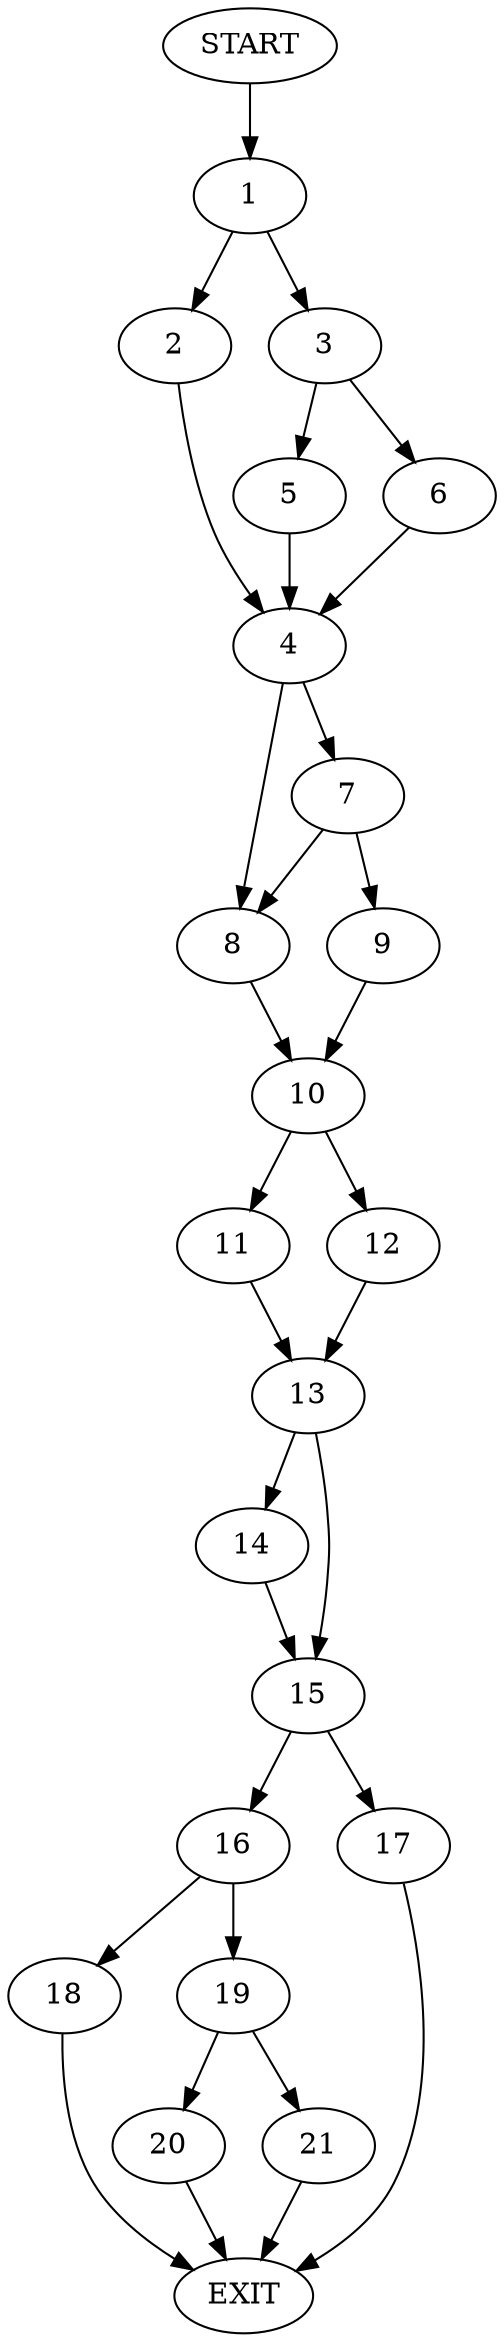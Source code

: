 digraph {
0 [label="START"]
22 [label="EXIT"]
0 -> 1
1 -> 2
1 -> 3
2 -> 4
3 -> 5
3 -> 6
4 -> 7
4 -> 8
5 -> 4
6 -> 4
7 -> 8
7 -> 9
8 -> 10
9 -> 10
10 -> 11
10 -> 12
11 -> 13
12 -> 13
13 -> 14
13 -> 15
15 -> 16
15 -> 17
14 -> 15
17 -> 22
16 -> 18
16 -> 19
19 -> 20
19 -> 21
18 -> 22
20 -> 22
21 -> 22
}
